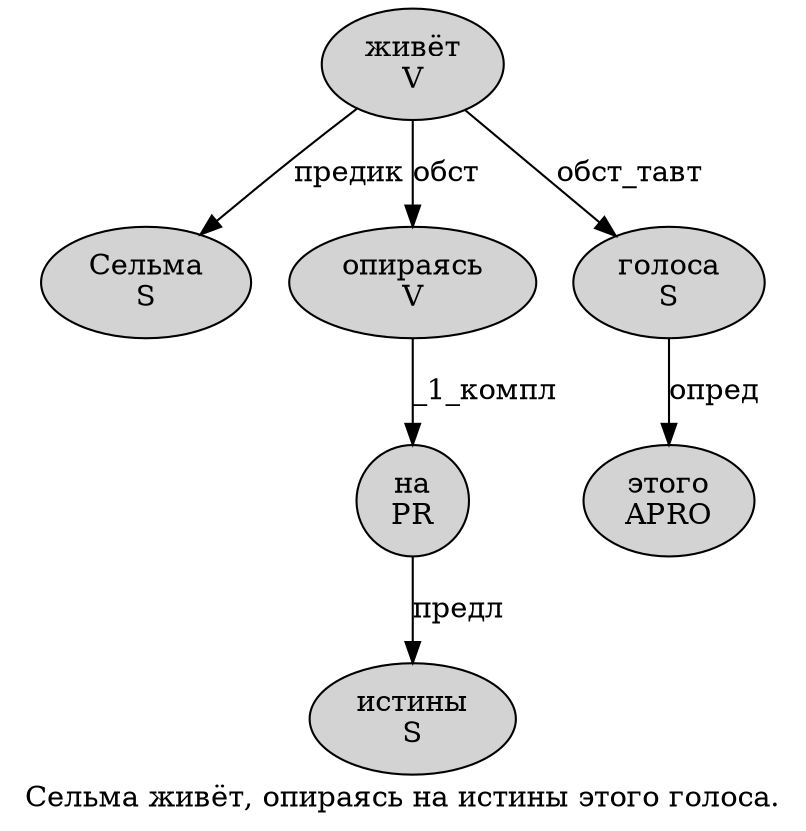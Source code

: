 digraph SENTENCE_1209 {
	graph [label="Сельма живёт, опираясь на истины этого голоса."]
	node [style=filled]
		0 [label="Сельма
S" color="" fillcolor=lightgray penwidth=1 shape=ellipse]
		1 [label="живёт
V" color="" fillcolor=lightgray penwidth=1 shape=ellipse]
		3 [label="опираясь
V" color="" fillcolor=lightgray penwidth=1 shape=ellipse]
		4 [label="на
PR" color="" fillcolor=lightgray penwidth=1 shape=ellipse]
		5 [label="истины
S" color="" fillcolor=lightgray penwidth=1 shape=ellipse]
		6 [label="этого
APRO" color="" fillcolor=lightgray penwidth=1 shape=ellipse]
		7 [label="голоса
S" color="" fillcolor=lightgray penwidth=1 shape=ellipse]
			1 -> 0 [label="предик"]
			1 -> 3 [label="обст"]
			1 -> 7 [label="обст_тавт"]
			7 -> 6 [label="опред"]
			4 -> 5 [label="предл"]
			3 -> 4 [label="_1_компл"]
}